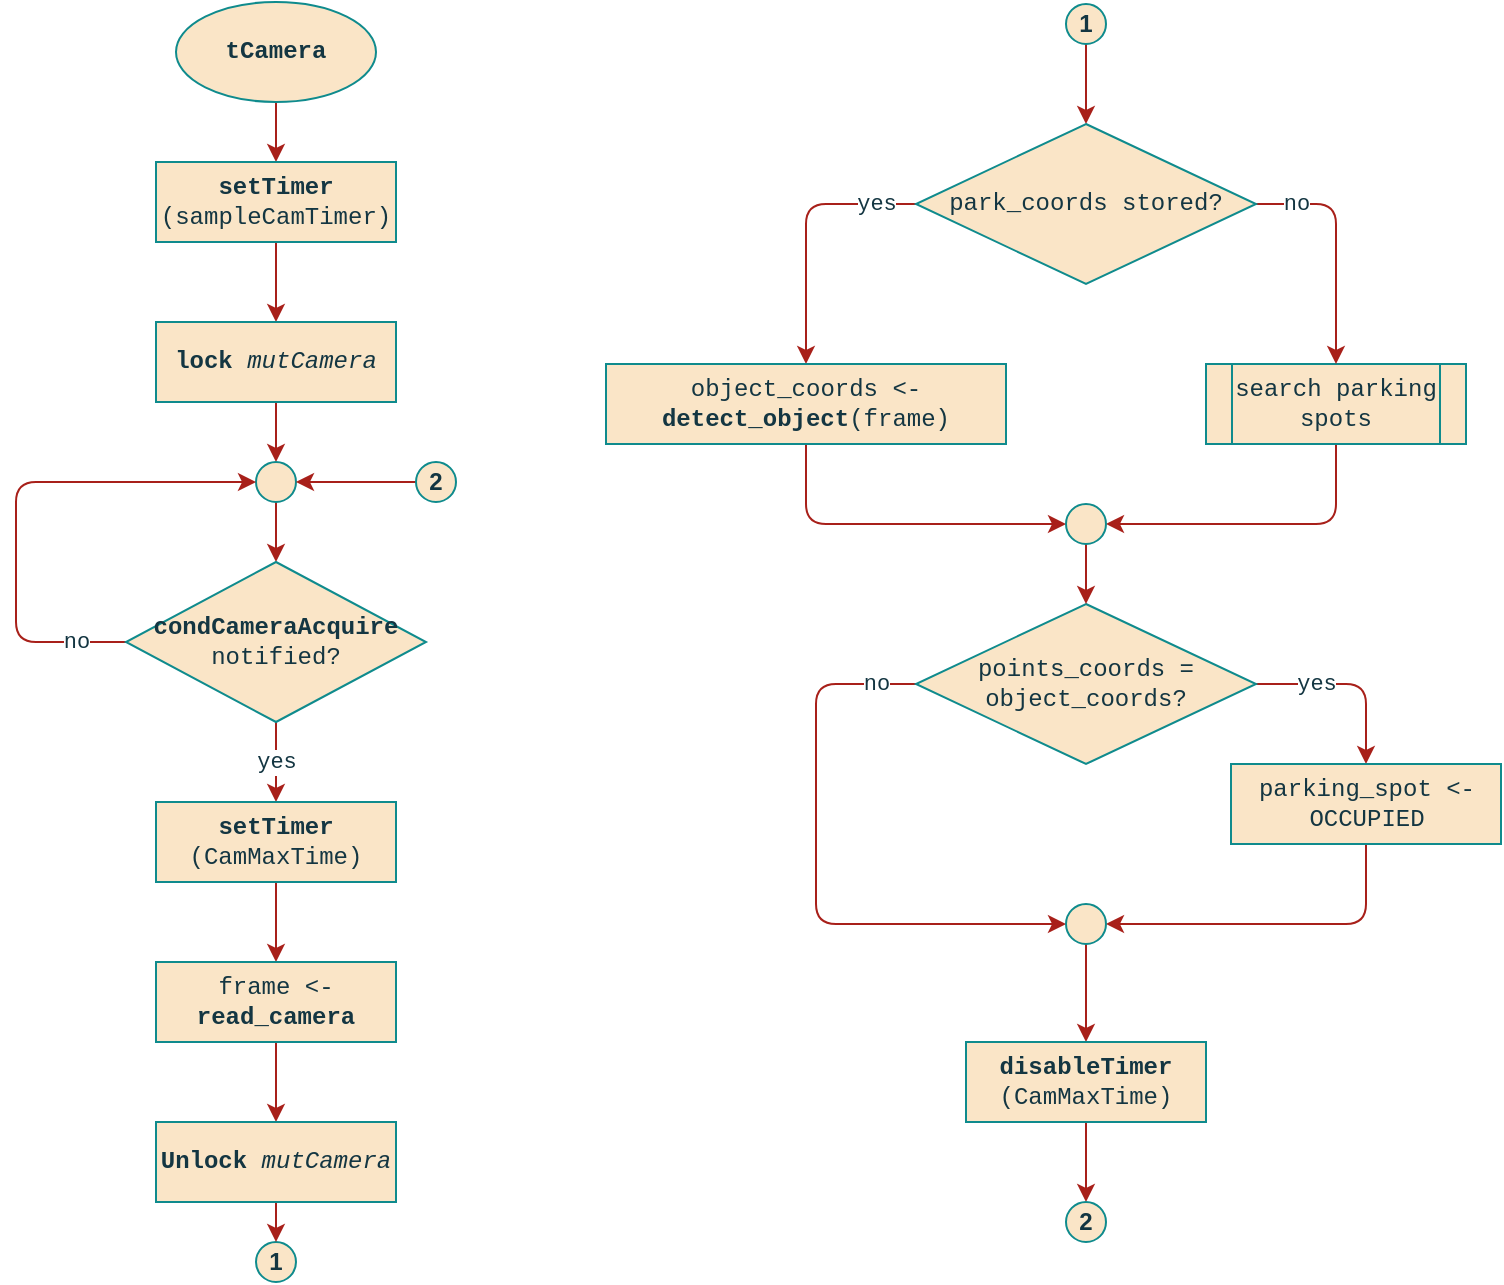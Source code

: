 <mxfile version="15.9.4" type="github" pages="2">
  <diagram id="v8qI4HhwjPFjlMWwufgW" name="tCamera">
    <mxGraphModel dx="1422" dy="749" grid="1" gridSize="10" guides="1" tooltips="1" connect="1" arrows="1" fold="1" page="1" pageScale="1" pageWidth="827" pageHeight="1169" background="none" math="0" shadow="0">
      <root>
        <mxCell id="0" />
        <mxCell id="1" parent="0" />
        <mxCell id="KyUtLl3s_1Qc4pkxwlyl-2" style="edgeStyle=orthogonalEdgeStyle;rounded=0;sketch=0;orthogonalLoop=1;jettySize=auto;html=1;entryX=0.5;entryY=0;entryDx=0;entryDy=0;fontFamily=Courier New;fontColor=#143642;strokeColor=#A8201A;fillColor=#FAE5C7;" edge="1" parent="1" source="l6NHMGRRc7nrXVu-Jkn_-1" target="l6NHMGRRc7nrXVu-Jkn_-3">
          <mxGeometry relative="1" as="geometry" />
        </mxCell>
        <mxCell id="l6NHMGRRc7nrXVu-Jkn_-1" value="&lt;b&gt;tCamera&lt;/b&gt;" style="ellipse;whiteSpace=wrap;html=1;fontFamily=Courier New;fillColor=#FAE5C7;strokeColor=#0F8B8D;fontColor=#143642;" vertex="1" parent="1">
          <mxGeometry x="160" y="40" width="100" height="50" as="geometry" />
        </mxCell>
        <mxCell id="l6NHMGRRc7nrXVu-Jkn_-10" style="edgeStyle=orthogonalEdgeStyle;curved=0;rounded=1;sketch=0;orthogonalLoop=1;jettySize=auto;html=1;exitX=0.5;exitY=1;exitDx=0;exitDy=0;entryX=0.5;entryY=0;entryDx=0;entryDy=0;fontFamily=Courier New;fontColor=#143642;strokeColor=#A8201A;fillColor=#FAE5C7;" edge="1" parent="1" source="l6NHMGRRc7nrXVu-Jkn_-3" target="l6NHMGRRc7nrXVu-Jkn_-4">
          <mxGeometry relative="1" as="geometry" />
        </mxCell>
        <mxCell id="l6NHMGRRc7nrXVu-Jkn_-3" value="&lt;div&gt;&lt;b&gt;setTimer&lt;/b&gt; (sampleCamTimer)&lt;br&gt;&lt;/div&gt;" style="rounded=0;whiteSpace=wrap;html=1;sketch=0;fontColor=#143642;strokeColor=#0F8B8D;fillColor=#FAE5C7;fontFamily=Courier New;" vertex="1" parent="1">
          <mxGeometry x="150" y="120" width="120" height="40" as="geometry" />
        </mxCell>
        <mxCell id="l6NHMGRRc7nrXVu-Jkn_-11" style="edgeStyle=orthogonalEdgeStyle;curved=0;rounded=1;sketch=0;orthogonalLoop=1;jettySize=auto;html=1;exitX=0.5;exitY=1;exitDx=0;exitDy=0;entryX=0.5;entryY=0;entryDx=0;entryDy=0;fontFamily=Courier New;fontColor=#143642;strokeColor=#A8201A;fillColor=#FAE5C7;" edge="1" parent="1" source="l6NHMGRRc7nrXVu-Jkn_-4" target="l6NHMGRRc7nrXVu-Jkn_-5">
          <mxGeometry relative="1" as="geometry" />
        </mxCell>
        <mxCell id="l6NHMGRRc7nrXVu-Jkn_-4" value="&lt;div&gt;&lt;b&gt;lock&lt;/b&gt;&lt;i&gt; mutCamera&lt;/i&gt;&lt;br&gt;&lt;/div&gt;" style="rounded=0;whiteSpace=wrap;html=1;sketch=0;fontColor=#143642;strokeColor=#0F8B8D;fillColor=#FAE5C7;fontFamily=Courier New;" vertex="1" parent="1">
          <mxGeometry x="150" y="200" width="120" height="40" as="geometry" />
        </mxCell>
        <mxCell id="l6NHMGRRc7nrXVu-Jkn_-12" value="" style="edgeStyle=orthogonalEdgeStyle;curved=0;rounded=1;sketch=0;orthogonalLoop=1;jettySize=auto;html=1;fontFamily=Courier New;fontColor=#143642;strokeColor=#A8201A;fillColor=#FAE5C7;" edge="1" parent="1" source="l6NHMGRRc7nrXVu-Jkn_-5" target="l6NHMGRRc7nrXVu-Jkn_-6">
          <mxGeometry relative="1" as="geometry" />
        </mxCell>
        <mxCell id="l6NHMGRRc7nrXVu-Jkn_-5" value="" style="ellipse;whiteSpace=wrap;html=1;aspect=fixed;rounded=0;sketch=0;fontColor=#143642;strokeColor=#0F8B8D;fillColor=#FAE5C7;" vertex="1" parent="1">
          <mxGeometry x="200" y="270" width="20" height="20" as="geometry" />
        </mxCell>
        <mxCell id="l6NHMGRRc7nrXVu-Jkn_-13" value="yes" style="edgeStyle=orthogonalEdgeStyle;curved=0;rounded=1;sketch=0;orthogonalLoop=1;jettySize=auto;html=1;fontFamily=Courier New;fontColor=#143642;strokeColor=#A8201A;fillColor=#FAE5C7;" edge="1" parent="1" source="l6NHMGRRc7nrXVu-Jkn_-6" target="l6NHMGRRc7nrXVu-Jkn_-7">
          <mxGeometry relative="1" as="geometry" />
        </mxCell>
        <mxCell id="l6NHMGRRc7nrXVu-Jkn_-15" value="no" style="edgeStyle=orthogonalEdgeStyle;rounded=1;sketch=0;orthogonalLoop=1;jettySize=auto;html=1;entryX=0;entryY=0.5;entryDx=0;entryDy=0;fontFamily=Courier New;fontColor=#143642;strokeColor=#A8201A;fillColor=#FAE5C7;" edge="1" parent="1" source="l6NHMGRRc7nrXVu-Jkn_-6" target="l6NHMGRRc7nrXVu-Jkn_-5">
          <mxGeometry x="-0.804" relative="1" as="geometry">
            <Array as="points">
              <mxPoint x="80" y="360" />
              <mxPoint x="80" y="280" />
            </Array>
            <mxPoint as="offset" />
          </mxGeometry>
        </mxCell>
        <mxCell id="l6NHMGRRc7nrXVu-Jkn_-6" value="&lt;div&gt;&lt;b&gt;condCameraAcquire&lt;/b&gt;&lt;/div&gt;&lt;div&gt;notified?&lt;br&gt;&lt;/div&gt;" style="rhombus;whiteSpace=wrap;html=1;rounded=0;sketch=0;fontColor=#143642;strokeColor=#0F8B8D;fillColor=#FAE5C7;fontFamily=Courier New;" vertex="1" parent="1">
          <mxGeometry x="135" y="320" width="150" height="80" as="geometry" />
        </mxCell>
        <mxCell id="l6NHMGRRc7nrXVu-Jkn_-14" value="" style="edgeStyle=orthogonalEdgeStyle;curved=0;rounded=1;sketch=0;orthogonalLoop=1;jettySize=auto;html=1;fontFamily=Courier New;fontColor=#143642;strokeColor=#A8201A;fillColor=#FAE5C7;" edge="1" parent="1" source="l6NHMGRRc7nrXVu-Jkn_-7" target="l6NHMGRRc7nrXVu-Jkn_-8">
          <mxGeometry relative="1" as="geometry" />
        </mxCell>
        <mxCell id="l6NHMGRRc7nrXVu-Jkn_-7" value="&lt;div&gt;&lt;b&gt;setTimer&lt;/b&gt;&lt;br&gt;&lt;/div&gt;&lt;div&gt;(CamMaxTime)&lt;/div&gt;" style="rounded=0;whiteSpace=wrap;html=1;sketch=0;fontColor=#143642;strokeColor=#0F8B8D;fillColor=#FAE5C7;fontFamily=Courier New;" vertex="1" parent="1">
          <mxGeometry x="150" y="440" width="120" height="40" as="geometry" />
        </mxCell>
        <mxCell id="RTNJ3omcphne2tRmx8Gc-3" value="" style="edgeStyle=orthogonalEdgeStyle;rounded=1;sketch=0;orthogonalLoop=1;jettySize=auto;html=1;fontFamily=Courier New;fontColor=#143642;strokeColor=#A8201A;fillColor=#FAE5C7;" edge="1" parent="1" source="l6NHMGRRc7nrXVu-Jkn_-8" target="RTNJ3omcphne2tRmx8Gc-2">
          <mxGeometry relative="1" as="geometry" />
        </mxCell>
        <mxCell id="l6NHMGRRc7nrXVu-Jkn_-8" value="frame &amp;lt;- &lt;b&gt;read_camera&lt;/b&gt;" style="rounded=0;whiteSpace=wrap;html=1;sketch=0;fontColor=#143642;strokeColor=#0F8B8D;fillColor=#FAE5C7;fontFamily=Courier New;" vertex="1" parent="1">
          <mxGeometry x="150" y="520" width="120" height="40" as="geometry" />
        </mxCell>
        <mxCell id="l6NHMGRRc7nrXVu-Jkn_-16" value="&lt;b&gt;1&lt;/b&gt;" style="ellipse;whiteSpace=wrap;html=1;aspect=fixed;rounded=0;sketch=0;fontColor=#143642;strokeColor=#0F8B8D;fillColor=#FAE5C7;" vertex="1" parent="1">
          <mxGeometry x="200" y="660" width="20" height="20" as="geometry" />
        </mxCell>
        <mxCell id="e0RwySAAgytXwszXOPwB-2" value="" style="edgeStyle=orthogonalEdgeStyle;rounded=0;sketch=0;orthogonalLoop=1;jettySize=auto;html=1;fontFamily=Courier New;fontColor=#143642;strokeColor=#A8201A;fillColor=#FAE5C7;" edge="1" parent="1" source="l6NHMGRRc7nrXVu-Jkn_-18" target="KyUtLl3s_1Qc4pkxwlyl-3">
          <mxGeometry relative="1" as="geometry" />
        </mxCell>
        <mxCell id="l6NHMGRRc7nrXVu-Jkn_-18" value="&lt;b&gt;1&lt;/b&gt;" style="ellipse;whiteSpace=wrap;html=1;aspect=fixed;rounded=0;sketch=0;fontColor=#143642;strokeColor=#0F8B8D;fillColor=#FAE5C7;" vertex="1" parent="1">
          <mxGeometry x="605" y="41" width="20" height="20" as="geometry" />
        </mxCell>
        <mxCell id="IIurihWpFgiLpK9xwZB3-3" style="edgeStyle=orthogonalEdgeStyle;rounded=1;sketch=0;orthogonalLoop=1;jettySize=auto;html=1;entryX=1;entryY=0.5;entryDx=0;entryDy=0;fontFamily=Courier New;fontColor=#143642;strokeColor=#A8201A;fillColor=#FAE5C7;" edge="1" parent="1" source="KyUtLl3s_1Qc4pkxwlyl-1" target="IIurihWpFgiLpK9xwZB3-1">
          <mxGeometry relative="1" as="geometry">
            <Array as="points">
              <mxPoint x="740" y="301" />
            </Array>
          </mxGeometry>
        </mxCell>
        <mxCell id="KyUtLl3s_1Qc4pkxwlyl-1" value="&lt;div&gt;search parking spots&lt;br&gt;&lt;/div&gt;" style="shape=process;whiteSpace=wrap;html=1;backgroundOutline=1;rounded=0;sketch=0;fontFamily=Courier New;fontColor=#143642;strokeColor=#0F8B8D;fillColor=#FAE5C7;" vertex="1" parent="1">
          <mxGeometry x="675" y="221" width="130" height="40" as="geometry" />
        </mxCell>
        <mxCell id="KyUtLl3s_1Qc4pkxwlyl-4" value="no" style="edgeStyle=orthogonalEdgeStyle;rounded=1;sketch=0;orthogonalLoop=1;jettySize=auto;html=1;entryX=0.5;entryY=0;entryDx=0;entryDy=0;fontFamily=Courier New;fontColor=#143642;strokeColor=#A8201A;fillColor=#FAE5C7;" edge="1" parent="1" source="KyUtLl3s_1Qc4pkxwlyl-3" target="KyUtLl3s_1Qc4pkxwlyl-1">
          <mxGeometry x="-0.667" relative="1" as="geometry">
            <Array as="points">
              <mxPoint x="740" y="141" />
            </Array>
            <mxPoint as="offset" />
          </mxGeometry>
        </mxCell>
        <mxCell id="e0RwySAAgytXwszXOPwB-3" value="yes" style="edgeStyle=orthogonalEdgeStyle;rounded=1;sketch=0;orthogonalLoop=1;jettySize=auto;html=1;fontFamily=Courier New;fontColor=#143642;strokeColor=#A8201A;fillColor=#FAE5C7;" edge="1" parent="1" source="KyUtLl3s_1Qc4pkxwlyl-3" target="03EtQQUBXReFwwvcrGcB-2">
          <mxGeometry x="-0.704" relative="1" as="geometry">
            <Array as="points">
              <mxPoint x="475" y="141" />
            </Array>
            <mxPoint as="offset" />
          </mxGeometry>
        </mxCell>
        <mxCell id="KyUtLl3s_1Qc4pkxwlyl-3" value="park_coords stored?" style="rhombus;whiteSpace=wrap;html=1;rounded=0;sketch=0;fontColor=#143642;strokeColor=#0F8B8D;fillColor=#FAE5C7;fontFamily=Courier New;verticalAlign=middle;labelPosition=center;verticalLabelPosition=middle;align=center;" vertex="1" parent="1">
          <mxGeometry x="530" y="101" width="170" height="80" as="geometry" />
        </mxCell>
        <mxCell id="IIurihWpFgiLpK9xwZB3-2" style="edgeStyle=orthogonalEdgeStyle;rounded=1;sketch=0;orthogonalLoop=1;jettySize=auto;html=1;entryX=0;entryY=0.5;entryDx=0;entryDy=0;fontFamily=Courier New;fontColor=#143642;strokeColor=#A8201A;fillColor=#FAE5C7;" edge="1" parent="1" source="03EtQQUBXReFwwvcrGcB-2" target="IIurihWpFgiLpK9xwZB3-1">
          <mxGeometry relative="1" as="geometry">
            <Array as="points">
              <mxPoint x="475" y="301" />
            </Array>
          </mxGeometry>
        </mxCell>
        <mxCell id="03EtQQUBXReFwwvcrGcB-2" value="object_coords &amp;lt;- &lt;b&gt;detect_object&lt;/b&gt;(frame)" style="rounded=0;whiteSpace=wrap;html=1;sketch=0;fontColor=#143642;strokeColor=#0F8B8D;fillColor=#FAE5C7;fontFamily=Courier New;" vertex="1" parent="1">
          <mxGeometry x="375" y="221" width="200" height="40" as="geometry" />
        </mxCell>
        <mxCell id="-vbJTXd0xeI-oMVjiKhT-1" value="yes" style="edgeStyle=orthogonalEdgeStyle;rounded=1;sketch=0;orthogonalLoop=1;jettySize=auto;html=1;entryX=0.5;entryY=0;entryDx=0;entryDy=0;fontFamily=Courier New;fontColor=#143642;strokeColor=#A8201A;fillColor=#FAE5C7;" edge="1" parent="1" source="e0RwySAAgytXwszXOPwB-1" target="e0RwySAAgytXwszXOPwB-5">
          <mxGeometry x="-0.368" relative="1" as="geometry">
            <Array as="points">
              <mxPoint x="755" y="381" />
            </Array>
            <mxPoint as="offset" />
          </mxGeometry>
        </mxCell>
        <mxCell id="RzPXeAHFYvMgDv231EIz-7" value="no" style="edgeStyle=orthogonalEdgeStyle;rounded=1;sketch=0;orthogonalLoop=1;jettySize=auto;html=1;entryX=0;entryY=0.5;entryDx=0;entryDy=0;fontFamily=Courier New;fontColor=#143642;strokeColor=#A8201A;fillColor=#FAE5C7;" edge="1" parent="1" source="e0RwySAAgytXwszXOPwB-1" target="e0RwySAAgytXwszXOPwB-7">
          <mxGeometry x="-0.864" relative="1" as="geometry">
            <Array as="points">
              <mxPoint x="480" y="381" />
              <mxPoint x="480" y="501" />
            </Array>
            <mxPoint as="offset" />
          </mxGeometry>
        </mxCell>
        <mxCell id="e0RwySAAgytXwszXOPwB-1" value="points_coords = object_coords?" style="rhombus;whiteSpace=wrap;html=1;rounded=0;sketch=0;fontColor=#143642;strokeColor=#0F8B8D;fillColor=#FAE5C7;fontFamily=Courier New;verticalAlign=middle;labelPosition=center;verticalLabelPosition=middle;align=center;" vertex="1" parent="1">
          <mxGeometry x="530" y="341" width="170" height="80" as="geometry" />
        </mxCell>
        <mxCell id="RzPXeAHFYvMgDv231EIz-8" style="edgeStyle=orthogonalEdgeStyle;rounded=1;sketch=0;orthogonalLoop=1;jettySize=auto;html=1;entryX=1;entryY=0.5;entryDx=0;entryDy=0;fontFamily=Courier New;fontColor=#143642;strokeColor=#A8201A;fillColor=#FAE5C7;" edge="1" parent="1" source="e0RwySAAgytXwszXOPwB-5" target="e0RwySAAgytXwszXOPwB-7">
          <mxGeometry relative="1" as="geometry">
            <Array as="points">
              <mxPoint x="755" y="501" />
            </Array>
          </mxGeometry>
        </mxCell>
        <mxCell id="e0RwySAAgytXwszXOPwB-5" value="parking_spot &amp;lt;- OCCUPIED" style="rounded=0;whiteSpace=wrap;html=1;sketch=0;fontColor=#143642;strokeColor=#0F8B8D;fillColor=#FAE5C7;fontFamily=Courier New;" vertex="1" parent="1">
          <mxGeometry x="687.5" y="421" width="135" height="40" as="geometry" />
        </mxCell>
        <mxCell id="RTNJ3omcphne2tRmx8Gc-1" style="edgeStyle=orthogonalEdgeStyle;rounded=1;sketch=0;orthogonalLoop=1;jettySize=auto;html=1;entryX=0.5;entryY=0;entryDx=0;entryDy=0;fontFamily=Courier New;fontColor=#143642;strokeColor=#A8201A;fillColor=#FAE5C7;" edge="1" parent="1" source="e0RwySAAgytXwszXOPwB-7" target="RzPXeAHFYvMgDv231EIz-3">
          <mxGeometry relative="1" as="geometry" />
        </mxCell>
        <mxCell id="e0RwySAAgytXwszXOPwB-7" value="" style="ellipse;whiteSpace=wrap;html=1;aspect=fixed;rounded=0;sketch=0;fontColor=#143642;strokeColor=#0F8B8D;fillColor=#FAE5C7;" vertex="1" parent="1">
          <mxGeometry x="605" y="491" width="20" height="20" as="geometry" />
        </mxCell>
        <mxCell id="-vbJTXd0xeI-oMVjiKhT-7" value="" style="edgeStyle=orthogonalEdgeStyle;rounded=0;sketch=0;orthogonalLoop=1;jettySize=auto;html=1;fontFamily=Courier New;fontColor=#143642;strokeColor=#A8201A;fillColor=#FAE5C7;" edge="1" parent="1" source="-vbJTXd0xeI-oMVjiKhT-5" target="l6NHMGRRc7nrXVu-Jkn_-5">
          <mxGeometry relative="1" as="geometry" />
        </mxCell>
        <mxCell id="-vbJTXd0xeI-oMVjiKhT-5" value="2" style="ellipse;whiteSpace=wrap;html=1;aspect=fixed;rounded=0;sketch=0;fontColor=#143642;strokeColor=#0F8B8D;fillColor=#FAE5C7;fontStyle=1" vertex="1" parent="1">
          <mxGeometry x="280" y="270" width="20" height="20" as="geometry" />
        </mxCell>
        <mxCell id="IIurihWpFgiLpK9xwZB3-4" style="edgeStyle=orthogonalEdgeStyle;rounded=1;sketch=0;orthogonalLoop=1;jettySize=auto;html=1;exitX=0.5;exitY=1;exitDx=0;exitDy=0;entryX=0.5;entryY=0;entryDx=0;entryDy=0;fontFamily=Courier New;fontColor=#143642;strokeColor=#A8201A;fillColor=#FAE5C7;" edge="1" parent="1" source="IIurihWpFgiLpK9xwZB3-1" target="e0RwySAAgytXwszXOPwB-1">
          <mxGeometry relative="1" as="geometry" />
        </mxCell>
        <mxCell id="IIurihWpFgiLpK9xwZB3-1" value="" style="ellipse;whiteSpace=wrap;html=1;aspect=fixed;rounded=0;sketch=0;fontColor=#143642;strokeColor=#0F8B8D;fillColor=#FAE5C7;" vertex="1" parent="1">
          <mxGeometry x="605" y="291" width="20" height="20" as="geometry" />
        </mxCell>
        <mxCell id="RzPXeAHFYvMgDv231EIz-6" value="" style="edgeStyle=orthogonalEdgeStyle;rounded=1;sketch=0;orthogonalLoop=1;jettySize=auto;html=1;fontFamily=Courier New;fontColor=#143642;strokeColor=#A8201A;fillColor=#FAE5C7;" edge="1" parent="1" source="RzPXeAHFYvMgDv231EIz-3" target="RzPXeAHFYvMgDv231EIz-5">
          <mxGeometry relative="1" as="geometry" />
        </mxCell>
        <mxCell id="RzPXeAHFYvMgDv231EIz-3" value="&lt;b&gt;disableTimer &lt;/b&gt;(CamMaxTime)&lt;b&gt; &lt;/b&gt;" style="rounded=0;whiteSpace=wrap;html=1;sketch=0;fontColor=#143642;strokeColor=#0F8B8D;fillColor=#FAE5C7;fontFamily=Courier New;" vertex="1" parent="1">
          <mxGeometry x="555" y="560" width="120" height="40" as="geometry" />
        </mxCell>
        <mxCell id="RzPXeAHFYvMgDv231EIz-5" value="2" style="ellipse;whiteSpace=wrap;html=1;aspect=fixed;rounded=0;sketch=0;fontColor=#143642;strokeColor=#0F8B8D;fillColor=#FAE5C7;fontStyle=1" vertex="1" parent="1">
          <mxGeometry x="605" y="640" width="20" height="20" as="geometry" />
        </mxCell>
        <mxCell id="RTNJ3omcphne2tRmx8Gc-5" style="edgeStyle=orthogonalEdgeStyle;rounded=1;sketch=0;orthogonalLoop=1;jettySize=auto;html=1;entryX=0.5;entryY=0;entryDx=0;entryDy=0;fontFamily=Courier New;fontColor=#143642;strokeColor=#A8201A;fillColor=#FAE5C7;" edge="1" parent="1" source="RTNJ3omcphne2tRmx8Gc-2" target="l6NHMGRRc7nrXVu-Jkn_-16">
          <mxGeometry relative="1" as="geometry" />
        </mxCell>
        <mxCell id="RTNJ3omcphne2tRmx8Gc-2" value="&lt;b&gt;Unlock&lt;/b&gt; &lt;i&gt;mutCamera&lt;/i&gt;" style="rounded=0;whiteSpace=wrap;html=1;sketch=0;fontColor=#143642;strokeColor=#0F8B8D;fillColor=#FAE5C7;fontFamily=Courier New;" vertex="1" parent="1">
          <mxGeometry x="150" y="600" width="120" height="40" as="geometry" />
        </mxCell>
      </root>
    </mxGraphModel>
  </diagram>
  <diagram name="search_parking_spots" id="3J5cEA7wHEVuGu_4V9Yv">
    <mxGraphModel dx="1422" dy="749" grid="1" gridSize="10" guides="1" tooltips="1" connect="1" arrows="1" fold="1" page="1" pageScale="1" pageWidth="827" pageHeight="1169" background="none" math="0" shadow="0">
      <root>
        <mxCell id="FwmZ1wWZXGTCBGaVfnWC-0" />
        <mxCell id="FwmZ1wWZXGTCBGaVfnWC-1" parent="FwmZ1wWZXGTCBGaVfnWC-0" />
        <mxCell id="RYqeFpZ6RtjykUbqgXeM-1" style="edgeStyle=orthogonalEdgeStyle;rounded=0;sketch=0;orthogonalLoop=1;jettySize=auto;html=1;exitX=0.5;exitY=1;exitDx=0;exitDy=0;entryX=0.5;entryY=0;entryDx=0;entryDy=0;fontFamily=Courier New;fontColor=#143642;strokeColor=#A8201A;fillColor=#FAE5C7;" edge="1" parent="FwmZ1wWZXGTCBGaVfnWC-1" source="FwmZ1wWZXGTCBGaVfnWC-19" target="FwmZ1wWZXGTCBGaVfnWC-20">
          <mxGeometry relative="1" as="geometry" />
        </mxCell>
        <mxCell id="FwmZ1wWZXGTCBGaVfnWC-19" value="proc_image &amp;lt;- &lt;b&gt;grey_scale_filter&lt;/b&gt;(frame) " style="rounded=0;whiteSpace=wrap;html=1;sketch=0;fontColor=#143642;strokeColor=#0F8B8D;fillColor=#FAE5C7;fontFamily=Courier New;" vertex="1" parent="FwmZ1wWZXGTCBGaVfnWC-1">
          <mxGeometry x="264.53" y="120" width="190.32" height="40" as="geometry" />
        </mxCell>
        <mxCell id="RYqeFpZ6RtjykUbqgXeM-2" style="edgeStyle=orthogonalEdgeStyle;rounded=0;sketch=0;orthogonalLoop=1;jettySize=auto;html=1;exitX=0.5;exitY=1;exitDx=0;exitDy=0;entryX=0.5;entryY=0;entryDx=0;entryDy=0;fontFamily=Courier New;fontColor=#143642;strokeColor=#A8201A;fillColor=#FAE5C7;" edge="1" parent="FwmZ1wWZXGTCBGaVfnWC-1" source="FwmZ1wWZXGTCBGaVfnWC-20" target="FwmZ1wWZXGTCBGaVfnWC-21">
          <mxGeometry relative="1" as="geometry" />
        </mxCell>
        <mxCell id="FwmZ1wWZXGTCBGaVfnWC-20" value="proc_image &amp;lt;- &lt;b&gt;canny_edge_filter&lt;/b&gt;(proc_image) " style="rounded=0;whiteSpace=wrap;html=1;sketch=0;fontColor=#143642;strokeColor=#0F8B8D;fillColor=#FAE5C7;fontFamily=Courier New;" vertex="1" parent="FwmZ1wWZXGTCBGaVfnWC-1">
          <mxGeometry x="245.76" y="200" width="227.82" height="40" as="geometry" />
        </mxCell>
        <mxCell id="RYqeFpZ6RtjykUbqgXeM-3" style="edgeStyle=orthogonalEdgeStyle;rounded=0;sketch=0;orthogonalLoop=1;jettySize=auto;html=1;exitX=0.5;exitY=1;exitDx=0;exitDy=0;entryX=0.5;entryY=0;entryDx=0;entryDy=0;fontFamily=Courier New;fontColor=#143642;strokeColor=#A8201A;fillColor=#FAE5C7;" edge="1" parent="FwmZ1wWZXGTCBGaVfnWC-1" source="FwmZ1wWZXGTCBGaVfnWC-21" target="FwmZ1wWZXGTCBGaVfnWC-22">
          <mxGeometry relative="1" as="geometry" />
        </mxCell>
        <mxCell id="FwmZ1wWZXGTCBGaVfnWC-21" value="line_vect &amp;lt;- &lt;b&gt;hough_line_transfom&lt;/b&gt;(proc_image) " style="rounded=0;whiteSpace=wrap;html=1;sketch=0;fontColor=#143642;strokeColor=#0F8B8D;fillColor=#FAE5C7;fontFamily=Courier New;" vertex="1" parent="FwmZ1wWZXGTCBGaVfnWC-1">
          <mxGeometry x="239.69" y="280" width="239.69" height="40" as="geometry" />
        </mxCell>
        <mxCell id="RYqeFpZ6RtjykUbqgXeM-4" style="edgeStyle=orthogonalEdgeStyle;rounded=0;sketch=0;orthogonalLoop=1;jettySize=auto;html=1;entryX=0.5;entryY=0;entryDx=0;entryDy=0;fontFamily=Courier New;fontColor=#143642;strokeColor=#A8201A;fillColor=#FAE5C7;" edge="1" parent="FwmZ1wWZXGTCBGaVfnWC-1" source="FwmZ1wWZXGTCBGaVfnWC-22" target="FwmZ1wWZXGTCBGaVfnWC-23">
          <mxGeometry relative="1" as="geometry" />
        </mxCell>
        <mxCell id="FwmZ1wWZXGTCBGaVfnWC-22" value="&lt;div&gt;park_coords &amp;lt;- &lt;b&gt;horizontal_vertical_lines_interseption&lt;/b&gt;&lt;/div&gt;&lt;div&gt;(line_vect)&lt;/div&gt;" style="rounded=0;whiteSpace=wrap;html=1;sketch=0;fontColor=#143642;strokeColor=#0F8B8D;fillColor=#FAE5C7;fontFamily=Courier New;" vertex="1" parent="FwmZ1wWZXGTCBGaVfnWC-1">
          <mxGeometry x="214.54" y="360" width="290.31" height="40" as="geometry" />
        </mxCell>
        <mxCell id="VDUm_ZgX_KxJoRCqECng-0" style="edgeStyle=orthogonalEdgeStyle;rounded=0;sketch=0;orthogonalLoop=1;jettySize=auto;html=1;exitX=0.5;exitY=1;exitDx=0;exitDy=0;fontFamily=Courier New;fontColor=#143642;strokeColor=#A8201A;fillColor=#FAE5C7;" edge="1" parent="FwmZ1wWZXGTCBGaVfnWC-1" source="FwmZ1wWZXGTCBGaVfnWC-23" target="RYqeFpZ6RtjykUbqgXeM-5">
          <mxGeometry relative="1" as="geometry" />
        </mxCell>
        <mxCell id="FwmZ1wWZXGTCBGaVfnWC-23" value="&lt;b&gt;store&lt;/b&gt; park_coords" style="rounded=0;whiteSpace=wrap;html=1;sketch=0;fontColor=#143642;strokeColor=#0F8B8D;fillColor=#FAE5C7;fontFamily=Courier New;" vertex="1" parent="FwmZ1wWZXGTCBGaVfnWC-1">
          <mxGeometry x="284.83" y="440" width="149.69" height="40" as="geometry" />
        </mxCell>
        <mxCell id="RYqeFpZ6RtjykUbqgXeM-0" style="edgeStyle=orthogonalEdgeStyle;rounded=0;sketch=0;orthogonalLoop=1;jettySize=auto;html=1;entryX=0.5;entryY=0;entryDx=0;entryDy=0;fontFamily=Courier New;fontColor=#143642;strokeColor=#A8201A;fillColor=#FAE5C7;" edge="1" parent="FwmZ1wWZXGTCBGaVfnWC-1" source="Fn-G0PzBXLO2K91ujMZM-1" target="FwmZ1wWZXGTCBGaVfnWC-19">
          <mxGeometry relative="1" as="geometry" />
        </mxCell>
        <mxCell id="Fn-G0PzBXLO2K91ujMZM-1" value="&lt;div&gt;start: &lt;br&gt;&lt;/div&gt;&lt;div&gt;&lt;div&gt;search parking spots&lt;br&gt;&lt;/div&gt;&lt;/div&gt;" style="ellipse;whiteSpace=wrap;html=1;rounded=0;sketch=0;fontFamily=Courier New;fontColor=#143642;strokeColor=#0F8B8D;fillColor=#FAE5C7;fontStyle=1" vertex="1" parent="FwmZ1wWZXGTCBGaVfnWC-1">
          <mxGeometry x="307.58" y="30" width="104.22" height="50" as="geometry" />
        </mxCell>
        <mxCell id="RYqeFpZ6RtjykUbqgXeM-5" value="end" style="ellipse;whiteSpace=wrap;html=1;rounded=0;sketch=0;fontFamily=Courier New;fontColor=#143642;strokeColor=#0F8B8D;fillColor=#FAE5C7;fontStyle=1" vertex="1" parent="FwmZ1wWZXGTCBGaVfnWC-1">
          <mxGeometry x="318.46" y="520" width="82.43" height="40" as="geometry" />
        </mxCell>
      </root>
    </mxGraphModel>
  </diagram>
</mxfile>
